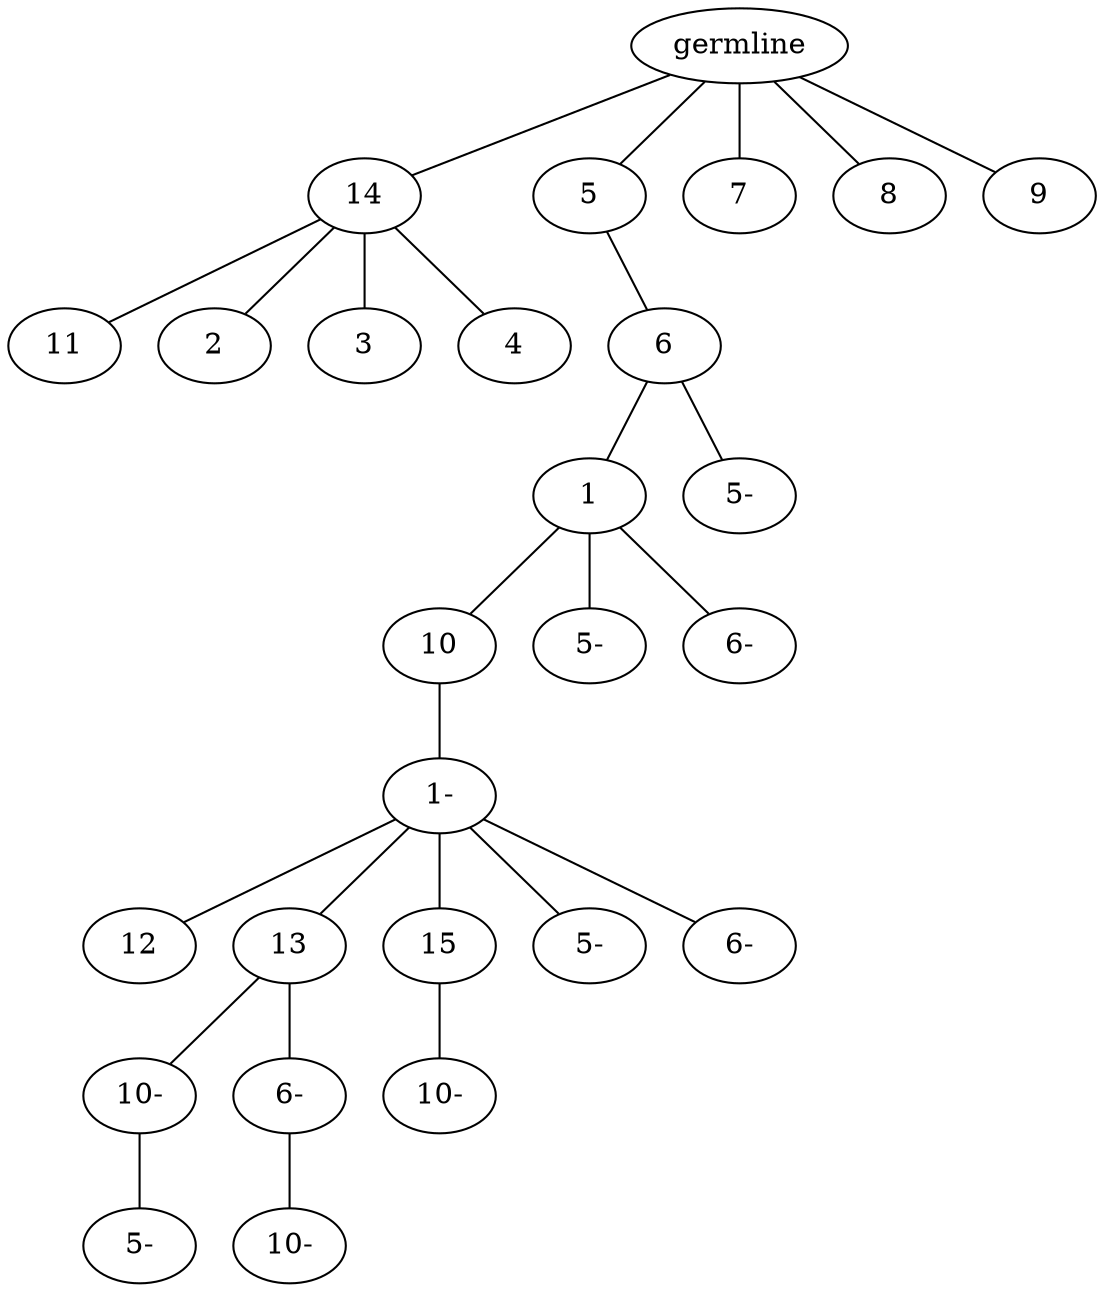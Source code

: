 graph tree {
    "140644749611744" [label="germline"];
    "140644750097472" [label="14"];
    "140644749680352" [label="11"];
    "140644749679440" [label="2"];
    "140644749677616" [label="3"];
    "140644749677376" [label="4"];
    "140644750095648" [label="5"];
    "140644749583264" [label="6"];
    "140644749585088" [label="1"];
    "140644749583696" [label="10"];
    "140644749583744" [label="1-"];
    "140644749584128" [label="12"];
    "140644749582592" [label="13"];
    "140644749583072" [label="10-"];
    "140644749612464" [label="5-"];
    "140644749582784" [label="6-"];
    "140644749583312" [label="10-"];
    "140644749583120" [label="15"];
    "140644749584032" [label="10-"];
    "140644749584704" [label="5-"];
    "140644749585040" [label="6-"];
    "140644749584608" [label="5-"];
    "140644749584368" [label="6-"];
    "140644749584896" [label="5-"];
    "140644750098000" [label="7"];
    "140644750097232" [label="8"];
    "140644750096512" [label="9"];
    "140644749611744" -- "140644750097472";
    "140644749611744" -- "140644750095648";
    "140644749611744" -- "140644750098000";
    "140644749611744" -- "140644750097232";
    "140644749611744" -- "140644750096512";
    "140644750097472" -- "140644749680352";
    "140644750097472" -- "140644749679440";
    "140644750097472" -- "140644749677616";
    "140644750097472" -- "140644749677376";
    "140644750095648" -- "140644749583264";
    "140644749583264" -- "140644749585088";
    "140644749583264" -- "140644749584896";
    "140644749585088" -- "140644749583696";
    "140644749585088" -- "140644749584608";
    "140644749585088" -- "140644749584368";
    "140644749583696" -- "140644749583744";
    "140644749583744" -- "140644749584128";
    "140644749583744" -- "140644749582592";
    "140644749583744" -- "140644749583120";
    "140644749583744" -- "140644749584704";
    "140644749583744" -- "140644749585040";
    "140644749582592" -- "140644749583072";
    "140644749582592" -- "140644749582784";
    "140644749583072" -- "140644749612464";
    "140644749582784" -- "140644749583312";
    "140644749583120" -- "140644749584032";
}
